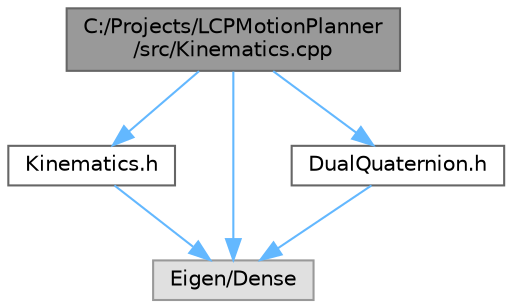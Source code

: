 digraph "C:/Projects/LCPMotionPlanner/src/Kinematics.cpp"
{
 // LATEX_PDF_SIZE
  bgcolor="transparent";
  edge [fontname=Helvetica,fontsize=10,labelfontname=Helvetica,labelfontsize=10];
  node [fontname=Helvetica,fontsize=10,shape=box,height=0.2,width=0.4];
  Node1 [label="C:/Projects/LCPMotionPlanner\l/src/Kinematics.cpp",height=0.2,width=0.4,color="gray40", fillcolor="grey60", style="filled", fontcolor="black",tooltip=" "];
  Node1 -> Node2 [color="steelblue1",style="solid"];
  Node2 [label="Kinematics.h",height=0.2,width=0.4,color="grey40", fillcolor="white", style="filled",URL="$_kinematics_8h.html",tooltip=" "];
  Node2 -> Node3 [color="steelblue1",style="solid"];
  Node3 [label="Eigen/Dense",height=0.2,width=0.4,color="grey60", fillcolor="#E0E0E0", style="filled",tooltip=" "];
  Node1 -> Node4 [color="steelblue1",style="solid"];
  Node4 [label="DualQuaternion.h",height=0.2,width=0.4,color="grey40", fillcolor="white", style="filled",URL="$_dual_quaternion_8h.html",tooltip=" "];
  Node4 -> Node3 [color="steelblue1",style="solid"];
  Node1 -> Node3 [color="steelblue1",style="solid"];
}
